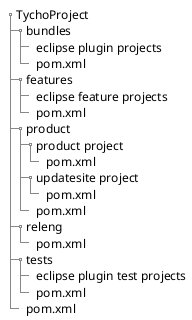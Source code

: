 @startsalt
{
{T
+ TychoProject
++ bundles
+++ eclipse plugin projects
+++ pom.xml
++ features
+++ eclipse feature projects
+++ pom.xml
++ product
+++ product project
++++ pom.xml
+++ updatesite project
++++ pom.xml
+++ pom.xml
++ releng
+++ pom.xml
++ tests
+++ eclipse plugin test projects 
+++ pom.xml
++ pom.xml
}
}
@endsalt